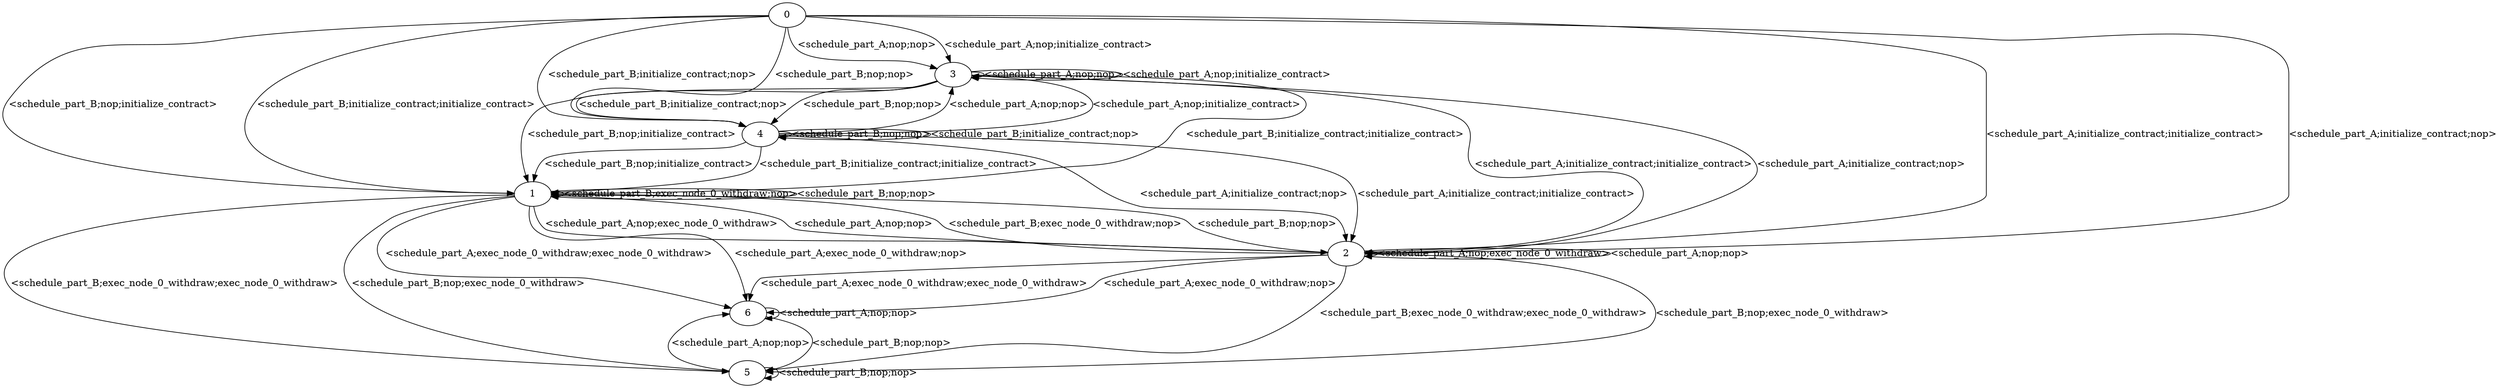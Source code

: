 digraph statespace {
 0 [label="0",shape=ellipse]
 1 [label="1",shape=ellipse]
 2 [label="2",shape=ellipse]
 3 [label="3",shape=ellipse]
 4 [label="4",shape=ellipse]
 5 [label="5",shape=ellipse]
 6 [label="6",shape=ellipse]
    0 -> 1[label="<schedule_part_B;nop;initialize_contract>"]
    0 -> 1[label="<schedule_part_B;initialize_contract;initialize_contract>"]
    0 -> 2[label="<schedule_part_A;initialize_contract;nop>"]
    0 -> 2[label="<schedule_part_A;initialize_contract;initialize_contract>"]
    0 -> 3[label="<schedule_part_A;nop;nop>"]
    0 -> 3[label="<schedule_part_A;nop;initialize_contract>"]
    0 -> 4[label="<schedule_part_B;initialize_contract;nop>"]
    0 -> 4[label="<schedule_part_B;nop;nop>"]
    1 -> 2[label="<schedule_part_A;nop;exec_node_0_withdraw>"]
    1 -> 2[label="<schedule_part_A;nop;nop>"]
    1 -> 1[label="<schedule_part_B;exec_node_0_withdraw;nop>"]
    1 -> 1[label="<schedule_part_B;nop;nop>"]
    1 -> 5[label="<schedule_part_B;exec_node_0_withdraw;exec_node_0_withdraw>"]
    1 -> 5[label="<schedule_part_B;nop;exec_node_0_withdraw>"]
    1 -> 6[label="<schedule_part_A;exec_node_0_withdraw;nop>"]
    1 -> 6[label="<schedule_part_A;exec_node_0_withdraw;exec_node_0_withdraw>"]
    2 -> 5[label="<schedule_part_B;exec_node_0_withdraw;exec_node_0_withdraw>"]
    2 -> 5[label="<schedule_part_B;nop;exec_node_0_withdraw>"]
    2 -> 6[label="<schedule_part_A;exec_node_0_withdraw;exec_node_0_withdraw>"]
    2 -> 6[label="<schedule_part_A;exec_node_0_withdraw;nop>"]
    2 -> 2[label="<schedule_part_A;nop;exec_node_0_withdraw>"]
    2 -> 2[label="<schedule_part_A;nop;nop>"]
    2 -> 1[label="<schedule_part_B;exec_node_0_withdraw;nop>"]
    2 -> 1[label="<schedule_part_B;nop;nop>"]
    3 -> 2[label="<schedule_part_A;initialize_contract;initialize_contract>"]
    3 -> 2[label="<schedule_part_A;initialize_contract;nop>"]
    3 -> 3[label="<schedule_part_A;nop;nop>"]
    3 -> 3[label="<schedule_part_A;nop;initialize_contract>"]
    3 -> 4[label="<schedule_part_B;initialize_contract;nop>"]
    3 -> 4[label="<schedule_part_B;nop;nop>"]
    3 -> 1[label="<schedule_part_B;nop;initialize_contract>"]
    3 -> 1[label="<schedule_part_B;initialize_contract;initialize_contract>"]
    4 -> 1[label="<schedule_part_B;nop;initialize_contract>"]
    4 -> 1[label="<schedule_part_B;initialize_contract;initialize_contract>"]
    4 -> 4[label="<schedule_part_B;nop;nop>"]
    4 -> 4[label="<schedule_part_B;initialize_contract;nop>"]
    4 -> 2[label="<schedule_part_A;initialize_contract;nop>"]
    4 -> 2[label="<schedule_part_A;initialize_contract;initialize_contract>"]
    4 -> 3[label="<schedule_part_A;nop;nop>"]
    4 -> 3[label="<schedule_part_A;nop;initialize_contract>"]
    5 -> 6[label="<schedule_part_A;nop;nop>"]
    5 -> 5[label="<schedule_part_B;nop;nop>"]
    6 -> 6[label="<schedule_part_A;nop;nop>"]
    6 -> 5[label="<schedule_part_B;nop;nop>"]
}
